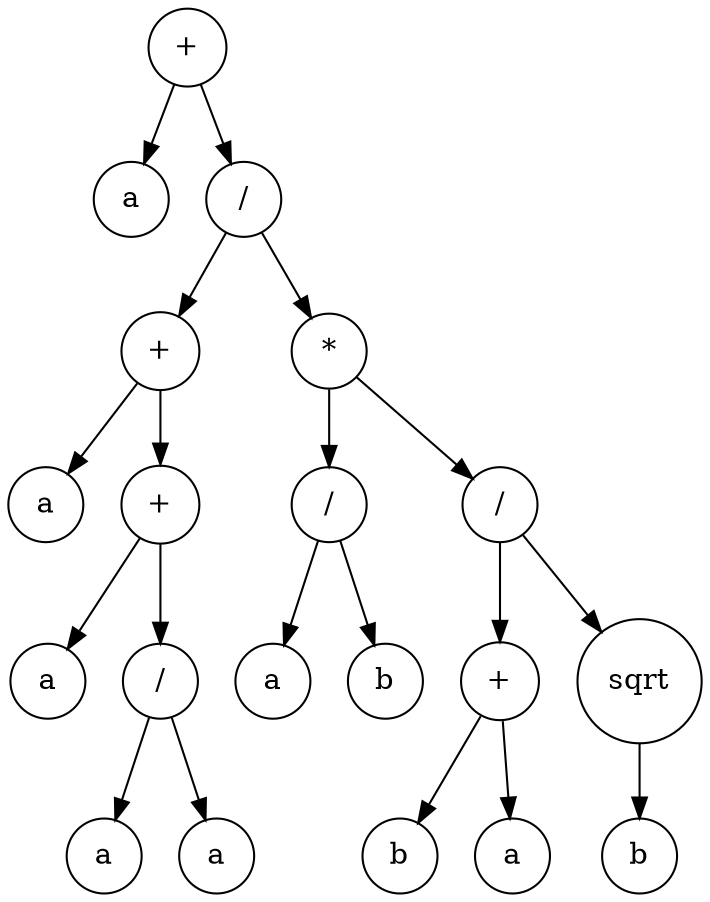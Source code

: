 digraph g {
graph [ordering=out];
node [shape=circle];
n[label = "+"];
n0[label = "a"];
n -> n0;
n1[label = "/"];
n10[label = "+"];
n100[label = "a"];
n10 -> n100;
n101[label = "+"];
n1010[label = "a"];
n101 -> n1010;
n1011[label = "/"];
n10110[label = "a"];
n1011 -> n10110;
n10111[label = "a"];
n1011 -> n10111;
n101 -> n1011;
n10 -> n101;
n1 -> n10;
n11[label = "*"];
n110[label = "/"];
n1100[label = "a"];
n110 -> n1100;
n1101[label = "b"];
n110 -> n1101;
n11 -> n110;
n111[label = "/"];
n1110[label = "+"];
n11100[label = "b"];
n1110 -> n11100;
n11101[label = "a"];
n1110 -> n11101;
n111 -> n1110;
n1111[label = "sqrt"];
n11110[label = "b"];
n1111 -> n11110;
n111 -> n1111;
n11 -> n111;
n1 -> n11;
n -> n1;
}

